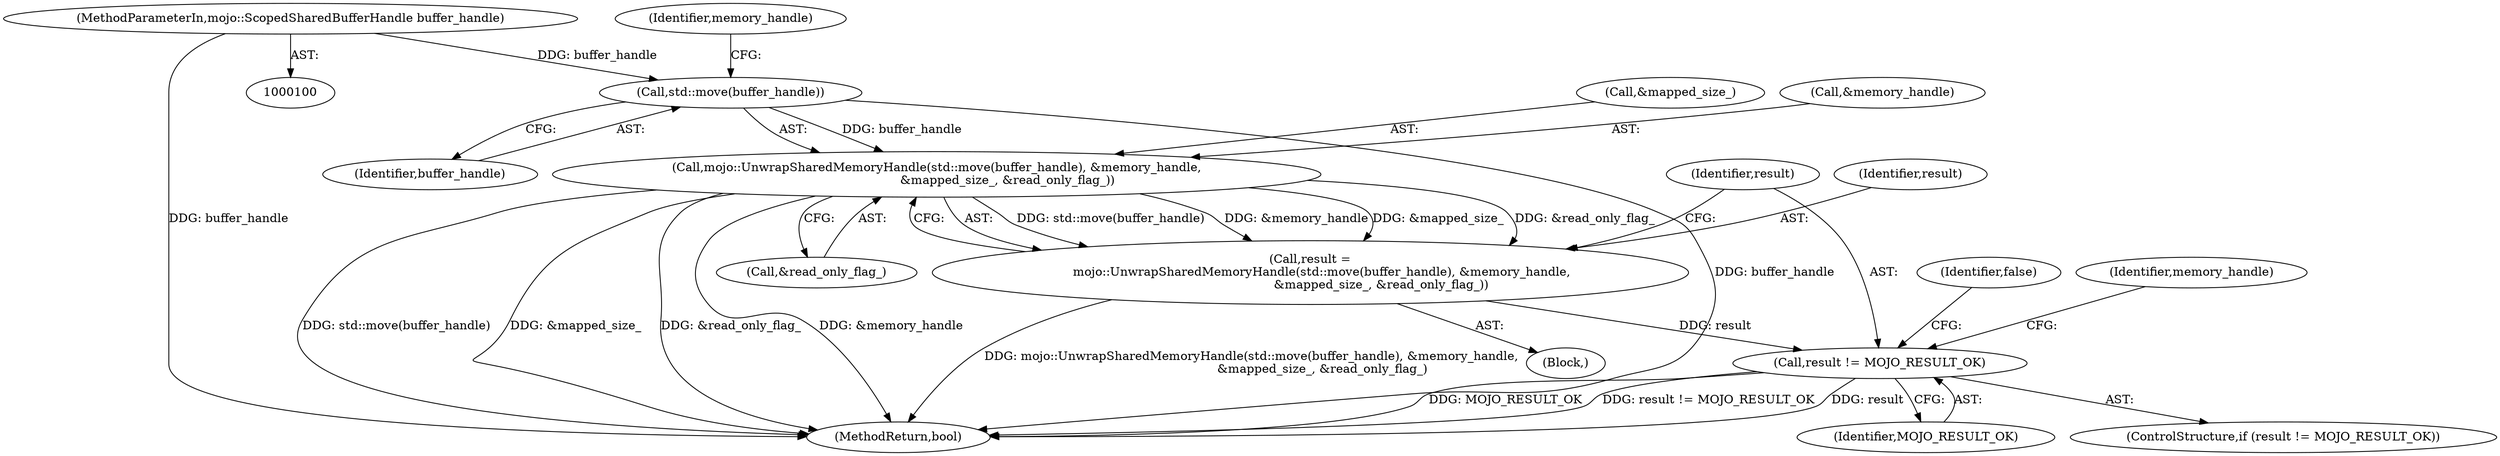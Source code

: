 digraph "1_Chrome_673ce95d481ea9368c4d4d43ac756ba1d6d9e608_19@API" {
"1000114" [label="(Call,std::move(buffer_handle))"];
"1000101" [label="(MethodParameterIn,mojo::ScopedSharedBufferHandle buffer_handle)"];
"1000113" [label="(Call,mojo::UnwrapSharedMemoryHandle(std::move(buffer_handle), &memory_handle,\n                                     &mapped_size_, &read_only_flag_))"];
"1000111" [label="(Call,result =\n      mojo::UnwrapSharedMemoryHandle(std::move(buffer_handle), &memory_handle,\n                                     &mapped_size_, &read_only_flag_))"];
"1000123" [label="(Call,result != MOJO_RESULT_OK)"];
"1000133" [label="(MethodReturn,bool)"];
"1000101" [label="(MethodParameterIn,mojo::ScopedSharedBufferHandle buffer_handle)"];
"1000117" [label="(Identifier,memory_handle)"];
"1000123" [label="(Call,result != MOJO_RESULT_OK)"];
"1000118" [label="(Call,&mapped_size_)"];
"1000114" [label="(Call,std::move(buffer_handle))"];
"1000102" [label="(Block,)"];
"1000124" [label="(Identifier,result)"];
"1000122" [label="(ControlStructure,if (result != MOJO_RESULT_OK))"];
"1000112" [label="(Identifier,result)"];
"1000127" [label="(Identifier,false)"];
"1000111" [label="(Call,result =\n      mojo::UnwrapSharedMemoryHandle(std::move(buffer_handle), &memory_handle,\n                                     &mapped_size_, &read_only_flag_))"];
"1000116" [label="(Call,&memory_handle)"];
"1000125" [label="(Identifier,MOJO_RESULT_OK)"];
"1000115" [label="(Identifier,buffer_handle)"];
"1000129" [label="(Identifier,memory_handle)"];
"1000113" [label="(Call,mojo::UnwrapSharedMemoryHandle(std::move(buffer_handle), &memory_handle,\n                                     &mapped_size_, &read_only_flag_))"];
"1000120" [label="(Call,&read_only_flag_)"];
"1000114" -> "1000113"  [label="AST: "];
"1000114" -> "1000115"  [label="CFG: "];
"1000115" -> "1000114"  [label="AST: "];
"1000117" -> "1000114"  [label="CFG: "];
"1000114" -> "1000133"  [label="DDG: buffer_handle"];
"1000114" -> "1000113"  [label="DDG: buffer_handle"];
"1000101" -> "1000114"  [label="DDG: buffer_handle"];
"1000101" -> "1000100"  [label="AST: "];
"1000101" -> "1000133"  [label="DDG: buffer_handle"];
"1000113" -> "1000111"  [label="AST: "];
"1000113" -> "1000120"  [label="CFG: "];
"1000116" -> "1000113"  [label="AST: "];
"1000118" -> "1000113"  [label="AST: "];
"1000120" -> "1000113"  [label="AST: "];
"1000111" -> "1000113"  [label="CFG: "];
"1000113" -> "1000133"  [label="DDG: std::move(buffer_handle)"];
"1000113" -> "1000133"  [label="DDG: &mapped_size_"];
"1000113" -> "1000133"  [label="DDG: &read_only_flag_"];
"1000113" -> "1000133"  [label="DDG: &memory_handle"];
"1000113" -> "1000111"  [label="DDG: std::move(buffer_handle)"];
"1000113" -> "1000111"  [label="DDG: &memory_handle"];
"1000113" -> "1000111"  [label="DDG: &mapped_size_"];
"1000113" -> "1000111"  [label="DDG: &read_only_flag_"];
"1000111" -> "1000102"  [label="AST: "];
"1000112" -> "1000111"  [label="AST: "];
"1000124" -> "1000111"  [label="CFG: "];
"1000111" -> "1000133"  [label="DDG: mojo::UnwrapSharedMemoryHandle(std::move(buffer_handle), &memory_handle,\n                                     &mapped_size_, &read_only_flag_)"];
"1000111" -> "1000123"  [label="DDG: result"];
"1000123" -> "1000122"  [label="AST: "];
"1000123" -> "1000125"  [label="CFG: "];
"1000124" -> "1000123"  [label="AST: "];
"1000125" -> "1000123"  [label="AST: "];
"1000127" -> "1000123"  [label="CFG: "];
"1000129" -> "1000123"  [label="CFG: "];
"1000123" -> "1000133"  [label="DDG: MOJO_RESULT_OK"];
"1000123" -> "1000133"  [label="DDG: result != MOJO_RESULT_OK"];
"1000123" -> "1000133"  [label="DDG: result"];
}
